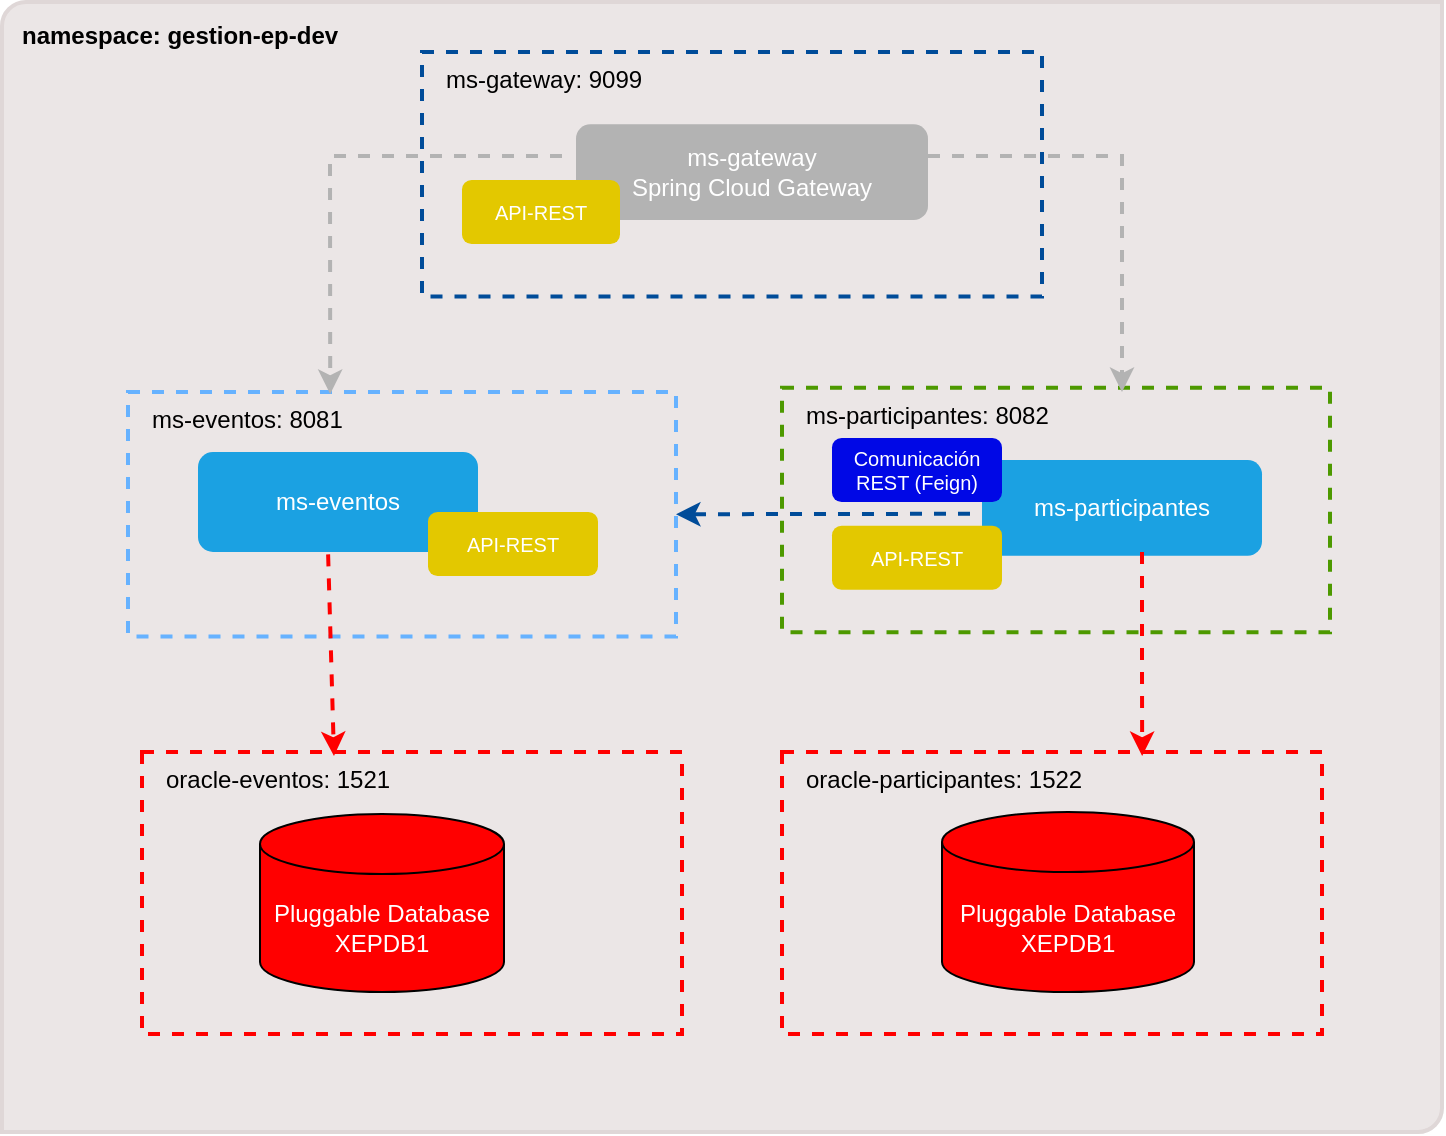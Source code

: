 <mxfile version="26.2.14">
  <diagram name="Página-1" id="d7CCNvRrclNTGINtZN0n">
    <mxGraphModel dx="835" dy="686" grid="1" gridSize="10" guides="1" tooltips="1" connect="1" arrows="1" fold="1" page="1" pageScale="1" pageWidth="827" pageHeight="1169" math="0" shadow="0">
      <root>
        <mxCell id="0" />
        <mxCell id="1" parent="0" />
        <mxCell id="wf_q9cVFr6_huXsTD2Tx-11" value="namespace: gestion-ep-dev" style="verticalLabelPosition=bottom;verticalAlign=top;html=1;shape=mxgraph.basic.diag_round_rect;dx=6;whiteSpace=wrap;align=left;spacingLeft=20;spacingTop=-550;spacing=-10;fillColor=light-dark(#ebe6e6, #232e40);strokeColor=light-dark(#dfd7d7, #ededed);gradientColor=none;strokeWidth=2;fontStyle=1" vertex="1" parent="1">
          <mxGeometry x="50" y="15" width="720" height="565" as="geometry" />
        </mxCell>
        <mxCell id="wf_q9cVFr6_huXsTD2Tx-30" value="&amp;nbsp; &amp;nbsp;oracle-participantes&lt;span style=&quot;background-color: transparent;&quot;&gt;: 1522&lt;/span&gt;" style="rounded=0;whiteSpace=wrap;html=1;dashed=1;strokeColor=light-dark(#ff0000, #ededed);align=left;verticalAlign=top;fillColor=none;strokeWidth=2;" vertex="1" parent="1">
          <mxGeometry x="440" y="390" width="270" height="141" as="geometry" />
        </mxCell>
        <mxCell id="wf_q9cVFr6_huXsTD2Tx-15" value="&amp;nbsp; &amp;nbsp;ms-eventos: 8081" style="rounded=0;whiteSpace=wrap;html=1;dashed=1;strokeColor=light-dark(#66B2FF,#EDEDED);align=left;verticalAlign=top;fillColor=none;strokeWidth=2;" vertex="1" parent="1">
          <mxGeometry x="113" y="210" width="274" height="122.25" as="geometry" />
        </mxCell>
        <mxCell id="wf_q9cVFr6_huXsTD2Tx-3" value="&amp;nbsp; &amp;nbsp;oracle-eventos&lt;span style=&quot;background-color: transparent;&quot;&gt;: 1521&lt;/span&gt;" style="rounded=0;whiteSpace=wrap;html=1;dashed=1;strokeColor=light-dark(#ff0000, #ededed);align=left;verticalAlign=top;fillColor=none;strokeWidth=2;" vertex="1" parent="1">
          <mxGeometry x="120" y="390" width="270" height="141" as="geometry" />
        </mxCell>
        <mxCell id="wf_q9cVFr6_huXsTD2Tx-1" value="Pluggable Database&lt;div&gt;XEPDB1&lt;/div&gt;" style="shape=cylinder3;whiteSpace=wrap;html=1;boundedLbl=1;backgroundOutline=1;size=15;fillColor=light-dark(#ff0000, #ededed);fontColor=#FFFFFF;" vertex="1" parent="1">
          <mxGeometry x="179" y="421" width="122" height="89" as="geometry" />
        </mxCell>
        <mxCell id="wf_q9cVFr6_huXsTD2Tx-12" value="ms-eventos" style="rounded=1;whiteSpace=wrap;html=1;fillColor=#1ba1e2;fontColor=#ffffff;strokeColor=none;strokeWidth=2;" vertex="1" parent="1">
          <mxGeometry x="148" y="240" width="140" height="50" as="geometry" />
        </mxCell>
        <mxCell id="wf_q9cVFr6_huXsTD2Tx-13" value="" style="endArrow=classic;html=1;rounded=0;strokeColor=light-dark(#ff0000, #ededed);dashed=1;strokeWidth=2;exitX=0.429;exitY=1.024;exitDx=0;exitDy=0;exitPerimeter=0;entryX=0.337;entryY=0.014;entryDx=0;entryDy=0;entryPerimeter=0;spacing=2;" edge="1" parent="1">
          <mxGeometry width="50" height="50" relative="1" as="geometry">
            <mxPoint x="213.06" y="291.2" as="sourcePoint" />
            <mxPoint x="215.99" y="391.974" as="targetPoint" />
            <Array as="points" />
          </mxGeometry>
        </mxCell>
        <mxCell id="wf_q9cVFr6_huXsTD2Tx-14" value="API-REST" style="rounded=1;whiteSpace=wrap;html=1;fillColor=#e3c800;strokeColor=none;fontColor=light-dark(#ffffff, #ededed);fontSize=10;" vertex="1" parent="1">
          <mxGeometry x="263" y="270" width="85" height="32" as="geometry" />
        </mxCell>
        <mxCell id="wf_q9cVFr6_huXsTD2Tx-16" value="&amp;nbsp; &amp;nbsp;ms-participantes: 8082" style="rounded=0;whiteSpace=wrap;html=1;dashed=1;strokeColor=light-dark(#4D9900,#EDEDED);align=left;verticalAlign=top;fillColor=none;strokeWidth=2;" vertex="1" parent="1">
          <mxGeometry x="440" y="207.88" width="274" height="122.25" as="geometry" />
        </mxCell>
        <mxCell id="wf_q9cVFr6_huXsTD2Tx-17" value="ms-participantes" style="rounded=1;whiteSpace=wrap;html=1;fillColor=#1ba1e2;fontColor=#ffffff;strokeColor=none;strokeWidth=2;" vertex="1" parent="1">
          <mxGeometry x="540" y="244" width="140" height="47.88" as="geometry" />
        </mxCell>
        <mxCell id="wf_q9cVFr6_huXsTD2Tx-18" value="API-REST" style="rounded=1;whiteSpace=wrap;html=1;fillColor=#e3c800;strokeColor=none;fontColor=light-dark(#ffffff, #ededed);fontSize=10;" vertex="1" parent="1">
          <mxGeometry x="465" y="276.88" width="85" height="32" as="geometry" />
        </mxCell>
        <mxCell id="wf_q9cVFr6_huXsTD2Tx-19" value="Comunicación REST (Feign)" style="rounded=1;whiteSpace=wrap;html=1;fillColor=light-dark(#0008e6, #675000);strokeColor=none;fontColor=light-dark(#ffffff, #ededed);fontSize=10;" vertex="1" parent="1">
          <mxGeometry x="465" y="233" width="85" height="32" as="geometry" />
        </mxCell>
        <mxCell id="wf_q9cVFr6_huXsTD2Tx-20" value="&amp;nbsp; &amp;nbsp;ms-gateway: 9099" style="rounded=0;whiteSpace=wrap;html=1;dashed=1;strokeColor=light-dark(#004C99,#EDEDED);align=left;verticalAlign=top;fillColor=none;strokeWidth=2;" vertex="1" parent="1">
          <mxGeometry x="260" y="40" width="310" height="122.25" as="geometry" />
        </mxCell>
        <mxCell id="wf_q9cVFr6_huXsTD2Tx-21" value="ms-gateway&lt;div&gt;Spring Cloud Gateway&lt;/div&gt;" style="rounded=1;whiteSpace=wrap;html=1;fillColor=#B3B3B3;fontColor=#ffffff;strokeColor=none;strokeWidth=2;" vertex="1" parent="1">
          <mxGeometry x="337" y="76.12" width="176" height="47.88" as="geometry" />
        </mxCell>
        <mxCell id="wf_q9cVFr6_huXsTD2Tx-22" value="API-REST" style="rounded=1;whiteSpace=wrap;html=1;fillColor=#e3c800;strokeColor=none;fontColor=light-dark(#ffffff, #ededed);fontSize=10;" vertex="1" parent="1">
          <mxGeometry x="280" y="104" width="79" height="32" as="geometry" />
        </mxCell>
        <mxCell id="wf_q9cVFr6_huXsTD2Tx-26" value="" style="endArrow=classic;html=1;rounded=0;entryX=0.369;entryY=0.008;entryDx=0;entryDy=0;entryPerimeter=0;dashed=1;strokeWidth=2;strokeColor=#B3B3B3;" edge="1" parent="1" target="wf_q9cVFr6_huXsTD2Tx-15">
          <mxGeometry width="50" height="50" relative="1" as="geometry">
            <mxPoint x="330" y="92" as="sourcePoint" />
            <mxPoint x="256" y="162.25" as="targetPoint" />
            <Array as="points">
              <mxPoint x="214" y="92" />
            </Array>
          </mxGeometry>
        </mxCell>
        <mxCell id="wf_q9cVFr6_huXsTD2Tx-27" value="" style="endArrow=classic;html=1;rounded=0;entryX=0.369;entryY=0.008;entryDx=0;entryDy=0;entryPerimeter=0;dashed=1;strokeWidth=2;strokeColor=#B3B3B3;" edge="1" parent="1">
          <mxGeometry width="50" height="50" relative="1" as="geometry">
            <mxPoint x="513" y="92" as="sourcePoint" />
            <mxPoint x="610" y="210" as="targetPoint" />
            <Array as="points">
              <mxPoint x="610" y="92" />
            </Array>
          </mxGeometry>
        </mxCell>
        <mxCell id="wf_q9cVFr6_huXsTD2Tx-28" value="" style="endArrow=classic;html=1;rounded=0;strokeColor=light-dark(#ff0000, #ededed);dashed=1;strokeWidth=2;exitX=0.429;exitY=1.024;exitDx=0;exitDy=0;exitPerimeter=0;entryX=0.667;entryY=0.014;entryDx=0;entryDy=0;entryPerimeter=0;" edge="1" parent="1" target="wf_q9cVFr6_huXsTD2Tx-30">
          <mxGeometry width="50" height="50" relative="1" as="geometry">
            <mxPoint x="620" y="290" as="sourcePoint" />
            <mxPoint x="732" y="465" as="targetPoint" />
            <Array as="points">
              <mxPoint x="620" y="350" />
            </Array>
          </mxGeometry>
        </mxCell>
        <mxCell id="wf_q9cVFr6_huXsTD2Tx-29" value="" style="endArrow=classic;html=1;rounded=0;entryX=1;entryY=0.5;entryDx=0;entryDy=0;dashed=1;strokeColor=#004C99;strokeWidth=2;" edge="1" parent="1" target="wf_q9cVFr6_huXsTD2Tx-15">
          <mxGeometry width="50" height="50" relative="1" as="geometry">
            <mxPoint x="534" y="270.88" as="sourcePoint" />
            <mxPoint x="414" y="270.88" as="targetPoint" />
          </mxGeometry>
        </mxCell>
        <mxCell id="wf_q9cVFr6_huXsTD2Tx-9" value="Pluggable Database&lt;div&gt;XEPDB1&lt;/div&gt;" style="shape=cylinder3;whiteSpace=wrap;html=1;boundedLbl=1;backgroundOutline=1;size=15;fillColor=light-dark(#ff0000, #ededed);fontColor=#FFFFFF;" vertex="1" parent="1">
          <mxGeometry x="520" y="420" width="126" height="90" as="geometry" />
        </mxCell>
      </root>
    </mxGraphModel>
  </diagram>
</mxfile>
